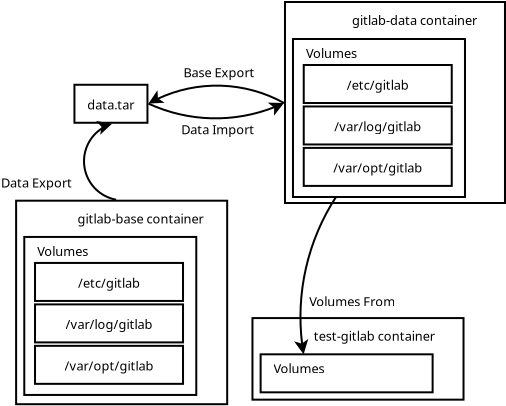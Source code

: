 <?xml version="1.0" encoding="UTF-8"?>
<dia:diagram xmlns:dia="http://www.lysator.liu.se/~alla/dia/">
  <dia:layer name="Background" visible="true" active="true">
    <dia:object type="Standard - Text" version="1" id="O0">
      <dia:attribute name="obj_pos">
        <dia:point val="42.981,-1.088"/>
      </dia:attribute>
      <dia:attribute name="obj_bb">
        <dia:rectangle val="42.981,-1.683;42.981,-0.938"/>
      </dia:attribute>
      <dia:attribute name="text">
        <dia:composite type="text">
          <dia:attribute name="string">
            <dia:string>##</dia:string>
          </dia:attribute>
          <dia:attribute name="font">
            <dia:font family="sans" style="0" name="Helvetica"/>
          </dia:attribute>
          <dia:attribute name="height">
            <dia:real val="0.8"/>
          </dia:attribute>
          <dia:attribute name="pos">
            <dia:point val="42.981,-1.088"/>
          </dia:attribute>
          <dia:attribute name="color">
            <dia:color val="#000000"/>
          </dia:attribute>
          <dia:attribute name="alignment">
            <dia:enum val="0"/>
          </dia:attribute>
        </dia:composite>
      </dia:attribute>
      <dia:attribute name="valign">
        <dia:enum val="3"/>
      </dia:attribute>
      <dia:connections>
        <dia:connection handle="0" to="O7" connection="16"/>
      </dia:connections>
    </dia:object>
    <dia:object type="Flowchart - Box" version="0" id="O1">
      <dia:attribute name="obj_pos">
        <dia:point val="27.754,-2.75"/>
      </dia:attribute>
      <dia:attribute name="obj_bb">
        <dia:rectangle val="27.704,-2.8;31.454,-0.8"/>
      </dia:attribute>
      <dia:attribute name="elem_corner">
        <dia:point val="27.754,-2.75"/>
      </dia:attribute>
      <dia:attribute name="elem_width">
        <dia:real val="3.65"/>
      </dia:attribute>
      <dia:attribute name="elem_height">
        <dia:real val="1.9"/>
      </dia:attribute>
      <dia:attribute name="show_background">
        <dia:boolean val="true"/>
      </dia:attribute>
      <dia:attribute name="padding">
        <dia:real val="0.5"/>
      </dia:attribute>
      <dia:attribute name="text">
        <dia:composite type="text">
          <dia:attribute name="string">
            <dia:string>#data.tar#</dia:string>
          </dia:attribute>
          <dia:attribute name="font">
            <dia:font family="sans" style="0" name="Helvetica"/>
          </dia:attribute>
          <dia:attribute name="height">
            <dia:real val="0.8"/>
          </dia:attribute>
          <dia:attribute name="pos">
            <dia:point val="29.579,-1.605"/>
          </dia:attribute>
          <dia:attribute name="color">
            <dia:color val="#000000"/>
          </dia:attribute>
          <dia:attribute name="alignment">
            <dia:enum val="1"/>
          </dia:attribute>
        </dia:composite>
      </dia:attribute>
    </dia:object>
    <dia:object type="Standard - Text" version="1" id="O2">
      <dia:attribute name="obj_pos">
        <dia:point val="33.1,-0.277"/>
      </dia:attribute>
      <dia:attribute name="obj_bb">
        <dia:rectangle val="33.1,-0.872;36.955,-0.127"/>
      </dia:attribute>
      <dia:attribute name="text">
        <dia:composite type="text">
          <dia:attribute name="string">
            <dia:string>#Data Import#</dia:string>
          </dia:attribute>
          <dia:attribute name="font">
            <dia:font family="sans" style="0" name="Helvetica"/>
          </dia:attribute>
          <dia:attribute name="height">
            <dia:real val="0.8"/>
          </dia:attribute>
          <dia:attribute name="pos">
            <dia:point val="33.1,-0.277"/>
          </dia:attribute>
          <dia:attribute name="color">
            <dia:color val="#000000"/>
          </dia:attribute>
          <dia:attribute name="alignment">
            <dia:enum val="0"/>
          </dia:attribute>
        </dia:composite>
      </dia:attribute>
      <dia:attribute name="valign">
        <dia:enum val="3"/>
      </dia:attribute>
    </dia:object>
    <dia:object type="Standard - Text" version="1" id="O3">
      <dia:attribute name="obj_pos">
        <dia:point val="24.082,2.386"/>
      </dia:attribute>
      <dia:attribute name="obj_bb">
        <dia:rectangle val="24.082,1.791;27.909,2.536"/>
      </dia:attribute>
      <dia:attribute name="text">
        <dia:composite type="text">
          <dia:attribute name="string">
            <dia:string>#Data Export#</dia:string>
          </dia:attribute>
          <dia:attribute name="font">
            <dia:font family="sans" style="0" name="Helvetica"/>
          </dia:attribute>
          <dia:attribute name="height">
            <dia:real val="0.8"/>
          </dia:attribute>
          <dia:attribute name="pos">
            <dia:point val="24.082,2.386"/>
          </dia:attribute>
          <dia:attribute name="color">
            <dia:color val="#000000"/>
          </dia:attribute>
          <dia:attribute name="alignment">
            <dia:enum val="0"/>
          </dia:attribute>
        </dia:composite>
      </dia:attribute>
      <dia:attribute name="valign">
        <dia:enum val="3"/>
      </dia:attribute>
    </dia:object>
    <dia:object type="Standard - Text" version="1" id="O4">
      <dia:attribute name="obj_pos">
        <dia:point val="33.204,-3.129"/>
      </dia:attribute>
      <dia:attribute name="obj_bb">
        <dia:rectangle val="33.204,-3.724;37.064,-2.979"/>
      </dia:attribute>
      <dia:attribute name="text">
        <dia:composite type="text">
          <dia:attribute name="string">
            <dia:string>#Base Export#</dia:string>
          </dia:attribute>
          <dia:attribute name="font">
            <dia:font family="sans" style="0" name="Helvetica"/>
          </dia:attribute>
          <dia:attribute name="height">
            <dia:real val="0.8"/>
          </dia:attribute>
          <dia:attribute name="pos">
            <dia:point val="33.204,-3.129"/>
          </dia:attribute>
          <dia:attribute name="color">
            <dia:color val="#000000"/>
          </dia:attribute>
          <dia:attribute name="alignment">
            <dia:enum val="0"/>
          </dia:attribute>
        </dia:composite>
      </dia:attribute>
      <dia:attribute name="valign">
        <dia:enum val="3"/>
      </dia:attribute>
    </dia:object>
    <dia:group>
      <dia:object type="Flowchart - Box" version="0" id="O5">
        <dia:attribute name="obj_pos">
          <dia:point val="38.281,-6.888"/>
        </dia:attribute>
        <dia:attribute name="obj_bb">
          <dia:rectangle val="38.231,-6.938;49.331,3.212"/>
        </dia:attribute>
        <dia:attribute name="elem_corner">
          <dia:point val="38.281,-6.888"/>
        </dia:attribute>
        <dia:attribute name="elem_width">
          <dia:real val="11.0"/>
        </dia:attribute>
        <dia:attribute name="elem_height">
          <dia:real val="10.05"/>
        </dia:attribute>
        <dia:attribute name="show_background">
          <dia:boolean val="true"/>
        </dia:attribute>
        <dia:attribute name="padding">
          <dia:real val="0.5"/>
        </dia:attribute>
        <dia:attribute name="text">
          <dia:composite type="text">
            <dia:attribute name="string">
              <dia:string>##</dia:string>
            </dia:attribute>
            <dia:attribute name="font">
              <dia:font family="sans" style="0" name="Helvetica"/>
            </dia:attribute>
            <dia:attribute name="height">
              <dia:real val="0.8"/>
            </dia:attribute>
            <dia:attribute name="pos">
              <dia:point val="43.781,-1.668"/>
            </dia:attribute>
            <dia:attribute name="color">
              <dia:color val="#000000"/>
            </dia:attribute>
            <dia:attribute name="alignment">
              <dia:enum val="1"/>
            </dia:attribute>
          </dia:composite>
        </dia:attribute>
      </dia:object>
      <dia:object type="Standard - Text" version="1" id="O6">
        <dia:attribute name="obj_pos">
          <dia:point val="41.631,-5.738"/>
        </dia:attribute>
        <dia:attribute name="obj_bb">
          <dia:rectangle val="41.631,-6.333;48.351,-5.588"/>
        </dia:attribute>
        <dia:attribute name="text">
          <dia:composite type="text">
            <dia:attribute name="string">
              <dia:string>#gitlab-data container#</dia:string>
            </dia:attribute>
            <dia:attribute name="font">
              <dia:font family="sans" style="0" name="Helvetica"/>
            </dia:attribute>
            <dia:attribute name="height">
              <dia:real val="0.8"/>
            </dia:attribute>
            <dia:attribute name="pos">
              <dia:point val="41.631,-5.738"/>
            </dia:attribute>
            <dia:attribute name="color">
              <dia:color val="#000000"/>
            </dia:attribute>
            <dia:attribute name="alignment">
              <dia:enum val="0"/>
            </dia:attribute>
          </dia:composite>
        </dia:attribute>
        <dia:attribute name="valign">
          <dia:enum val="3"/>
        </dia:attribute>
      </dia:object>
      <dia:group>
        <dia:object type="Flowchart - Box" version="0" id="O7">
          <dia:attribute name="obj_pos">
            <dia:point val="38.681,-5.038"/>
          </dia:attribute>
          <dia:attribute name="obj_bb">
            <dia:rectangle val="38.631,-5.088;47.331,2.912"/>
          </dia:attribute>
          <dia:attribute name="elem_corner">
            <dia:point val="38.681,-5.038"/>
          </dia:attribute>
          <dia:attribute name="elem_width">
            <dia:real val="8.6"/>
          </dia:attribute>
          <dia:attribute name="elem_height">
            <dia:real val="7.9"/>
          </dia:attribute>
          <dia:attribute name="show_background">
            <dia:boolean val="true"/>
          </dia:attribute>
          <dia:attribute name="padding">
            <dia:real val="0.5"/>
          </dia:attribute>
          <dia:attribute name="text">
            <dia:composite type="text">
              <dia:attribute name="string">
                <dia:string>##</dia:string>
              </dia:attribute>
              <dia:attribute name="font">
                <dia:font family="sans" style="0" name="Helvetica"/>
              </dia:attribute>
              <dia:attribute name="height">
                <dia:real val="0.8"/>
              </dia:attribute>
              <dia:attribute name="pos">
                <dia:point val="42.981,-0.893"/>
              </dia:attribute>
              <dia:attribute name="color">
                <dia:color val="#000000"/>
              </dia:attribute>
              <dia:attribute name="alignment">
                <dia:enum val="1"/>
              </dia:attribute>
            </dia:composite>
          </dia:attribute>
        </dia:object>
        <dia:group>
          <dia:object type="Flowchart - Box" version="0" id="O8">
            <dia:attribute name="obj_pos">
              <dia:point val="39.219,-3.738"/>
            </dia:attribute>
            <dia:attribute name="obj_bb">
              <dia:rectangle val="39.169,-3.788;46.669,-1.788"/>
            </dia:attribute>
            <dia:attribute name="elem_corner">
              <dia:point val="39.219,-3.738"/>
            </dia:attribute>
            <dia:attribute name="elem_width">
              <dia:real val="7.4"/>
            </dia:attribute>
            <dia:attribute name="elem_height">
              <dia:real val="1.9"/>
            </dia:attribute>
            <dia:attribute name="show_background">
              <dia:boolean val="true"/>
            </dia:attribute>
            <dia:attribute name="padding">
              <dia:real val="0.5"/>
            </dia:attribute>
            <dia:attribute name="text">
              <dia:composite type="text">
                <dia:attribute name="string">
                  <dia:string>#/etc/gitlab#</dia:string>
                </dia:attribute>
                <dia:attribute name="font">
                  <dia:font family="sans" style="0" name="Helvetica"/>
                </dia:attribute>
                <dia:attribute name="height">
                  <dia:real val="0.8"/>
                </dia:attribute>
                <dia:attribute name="pos">
                  <dia:point val="42.919,-2.593"/>
                </dia:attribute>
                <dia:attribute name="color">
                  <dia:color val="#000000"/>
                </dia:attribute>
                <dia:attribute name="alignment">
                  <dia:enum val="1"/>
                </dia:attribute>
              </dia:composite>
            </dia:attribute>
          </dia:object>
          <dia:object type="Flowchart - Box" version="0" id="O9">
            <dia:attribute name="obj_pos">
              <dia:point val="39.219,0.407"/>
            </dia:attribute>
            <dia:attribute name="obj_bb">
              <dia:rectangle val="39.169,0.357;46.669,2.357"/>
            </dia:attribute>
            <dia:attribute name="elem_corner">
              <dia:point val="39.219,0.407"/>
            </dia:attribute>
            <dia:attribute name="elem_width">
              <dia:real val="7.4"/>
            </dia:attribute>
            <dia:attribute name="elem_height">
              <dia:real val="1.9"/>
            </dia:attribute>
            <dia:attribute name="show_background">
              <dia:boolean val="true"/>
            </dia:attribute>
            <dia:attribute name="padding">
              <dia:real val="0.5"/>
            </dia:attribute>
            <dia:attribute name="text">
              <dia:composite type="text">
                <dia:attribute name="string">
                  <dia:string>#/var/opt/gitlab#</dia:string>
                </dia:attribute>
                <dia:attribute name="font">
                  <dia:font family="sans" style="0" name="Helvetica"/>
                </dia:attribute>
                <dia:attribute name="height">
                  <dia:real val="0.8"/>
                </dia:attribute>
                <dia:attribute name="pos">
                  <dia:point val="42.919,1.552"/>
                </dia:attribute>
                <dia:attribute name="color">
                  <dia:color val="#000000"/>
                </dia:attribute>
                <dia:attribute name="alignment">
                  <dia:enum val="1"/>
                </dia:attribute>
              </dia:composite>
            </dia:attribute>
          </dia:object>
          <dia:object type="Flowchart - Box" version="0" id="O10">
            <dia:attribute name="obj_pos">
              <dia:point val="39.219,-1.665"/>
            </dia:attribute>
            <dia:attribute name="obj_bb">
              <dia:rectangle val="39.169,-1.715;46.669,0.285"/>
            </dia:attribute>
            <dia:attribute name="elem_corner">
              <dia:point val="39.219,-1.665"/>
            </dia:attribute>
            <dia:attribute name="elem_width">
              <dia:real val="7.4"/>
            </dia:attribute>
            <dia:attribute name="elem_height">
              <dia:real val="1.9"/>
            </dia:attribute>
            <dia:attribute name="show_background">
              <dia:boolean val="true"/>
            </dia:attribute>
            <dia:attribute name="padding">
              <dia:real val="0.5"/>
            </dia:attribute>
            <dia:attribute name="text">
              <dia:composite type="text">
                <dia:attribute name="string">
                  <dia:string>#/var/log/gitlab#</dia:string>
                </dia:attribute>
                <dia:attribute name="font">
                  <dia:font family="sans" style="0" name="Helvetica"/>
                </dia:attribute>
                <dia:attribute name="height">
                  <dia:real val="0.8"/>
                </dia:attribute>
                <dia:attribute name="pos">
                  <dia:point val="42.919,-0.52"/>
                </dia:attribute>
                <dia:attribute name="color">
                  <dia:color val="#000000"/>
                </dia:attribute>
                <dia:attribute name="alignment">
                  <dia:enum val="1"/>
                </dia:attribute>
              </dia:composite>
            </dia:attribute>
          </dia:object>
        </dia:group>
        <dia:object type="Standard - Text" version="1" id="O11">
          <dia:attribute name="obj_pos">
            <dia:point val="39.331,-4.088"/>
          </dia:attribute>
          <dia:attribute name="obj_bb">
            <dia:rectangle val="39.331,-4.683;42.044,-3.938"/>
          </dia:attribute>
          <dia:attribute name="text">
            <dia:composite type="text">
              <dia:attribute name="string">
                <dia:string>#Volumes#</dia:string>
              </dia:attribute>
              <dia:attribute name="font">
                <dia:font family="sans" style="0" name="Helvetica"/>
              </dia:attribute>
              <dia:attribute name="height">
                <dia:real val="0.8"/>
              </dia:attribute>
              <dia:attribute name="pos">
                <dia:point val="39.331,-4.088"/>
              </dia:attribute>
              <dia:attribute name="color">
                <dia:color val="#000000"/>
              </dia:attribute>
              <dia:attribute name="alignment">
                <dia:enum val="0"/>
              </dia:attribute>
            </dia:composite>
          </dia:attribute>
          <dia:attribute name="valign">
            <dia:enum val="3"/>
          </dia:attribute>
        </dia:object>
      </dia:group>
    </dia:group>
    <dia:object type="Standard - Arc" version="0" id="O12">
      <dia:attribute name="obj_pos">
        <dia:point val="29.579,-1.8"/>
      </dia:attribute>
      <dia:attribute name="obj_bb">
        <dia:rectangle val="29.529,-2.061;43.831,-1.028"/>
      </dia:attribute>
      <dia:attribute name="conn_endpoints">
        <dia:point val="29.579,-1.8"/>
        <dia:point val="43.781,-1.863"/>
      </dia:attribute>
      <dia:attribute name="curve_distance">
        <dia:real val="0.753"/>
      </dia:attribute>
      <dia:attribute name="line_width">
        <dia:real val="0.1"/>
      </dia:attribute>
      <dia:attribute name="end_arrow">
        <dia:enum val="22"/>
      </dia:attribute>
      <dia:attribute name="end_arrow_length">
        <dia:real val="0.5"/>
      </dia:attribute>
      <dia:attribute name="end_arrow_width">
        <dia:real val="0.5"/>
      </dia:attribute>
      <dia:connections>
        <dia:connection handle="0" to="O1" connection="16"/>
        <dia:connection handle="1" to="O5" connection="16"/>
      </dia:connections>
    </dia:object>
    <dia:object type="Standard - Arc" version="0" id="O13">
      <dia:attribute name="obj_pos">
        <dia:point val="43.781,-1.863"/>
      </dia:attribute>
      <dia:attribute name="obj_bb">
        <dia:rectangle val="29.529,-2.765;43.831,-1.63"/>
      </dia:attribute>
      <dia:attribute name="conn_endpoints">
        <dia:point val="43.781,-1.863"/>
        <dia:point val="29.579,-1.8"/>
      </dia:attribute>
      <dia:attribute name="curve_distance">
        <dia:real val="0.883"/>
      </dia:attribute>
      <dia:attribute name="end_arrow">
        <dia:enum val="22"/>
      </dia:attribute>
      <dia:attribute name="end_arrow_length">
        <dia:real val="0.5"/>
      </dia:attribute>
      <dia:attribute name="end_arrow_width">
        <dia:real val="0.5"/>
      </dia:attribute>
      <dia:connections>
        <dia:connection handle="0" to="O5" connection="16"/>
        <dia:connection handle="1" to="O1" connection="16"/>
      </dia:connections>
    </dia:object>
    <dia:group>
      <dia:object type="Flowchart - Box" version="0" id="O14">
        <dia:attribute name="obj_pos">
          <dia:point val="24.838,3.047"/>
        </dia:attribute>
        <dia:attribute name="obj_bb">
          <dia:rectangle val="24.788,2.997;35.441,13.272"/>
        </dia:attribute>
        <dia:attribute name="elem_corner">
          <dia:point val="24.838,3.047"/>
        </dia:attribute>
        <dia:attribute name="elem_width">
          <dia:real val="10.553"/>
        </dia:attribute>
        <dia:attribute name="elem_height">
          <dia:real val="10.175"/>
        </dia:attribute>
        <dia:attribute name="show_background">
          <dia:boolean val="true"/>
        </dia:attribute>
        <dia:attribute name="padding">
          <dia:real val="0.5"/>
        </dia:attribute>
        <dia:attribute name="text">
          <dia:composite type="text">
            <dia:attribute name="string">
              <dia:string>##</dia:string>
            </dia:attribute>
            <dia:attribute name="font">
              <dia:font family="sans" style="0" name="Helvetica"/>
            </dia:attribute>
            <dia:attribute name="height">
              <dia:real val="0.8"/>
            </dia:attribute>
            <dia:attribute name="pos">
              <dia:point val="30.115,8.33"/>
            </dia:attribute>
            <dia:attribute name="color">
              <dia:color val="#000000"/>
            </dia:attribute>
            <dia:attribute name="alignment">
              <dia:enum val="1"/>
            </dia:attribute>
          </dia:composite>
        </dia:attribute>
      </dia:object>
      <dia:object type="Standard - Text" version="1" id="O15">
        <dia:attribute name="obj_pos">
          <dia:point val="27.908,4.183"/>
        </dia:attribute>
        <dia:attribute name="obj_bb">
          <dia:rectangle val="27.908,3.588;34.713,4.333"/>
        </dia:attribute>
        <dia:attribute name="text">
          <dia:composite type="text">
            <dia:attribute name="string">
              <dia:string>#gitlab-base container#</dia:string>
            </dia:attribute>
            <dia:attribute name="font">
              <dia:font family="sans" style="0" name="Helvetica"/>
            </dia:attribute>
            <dia:attribute name="height">
              <dia:real val="0.8"/>
            </dia:attribute>
            <dia:attribute name="pos">
              <dia:point val="27.908,4.183"/>
            </dia:attribute>
            <dia:attribute name="color">
              <dia:color val="#000000"/>
            </dia:attribute>
            <dia:attribute name="alignment">
              <dia:enum val="0"/>
            </dia:attribute>
          </dia:composite>
        </dia:attribute>
        <dia:attribute name="valign">
          <dia:enum val="3"/>
        </dia:attribute>
      </dia:object>
      <dia:group>
        <dia:object type="Flowchart - Box" version="0" id="O16">
          <dia:attribute name="obj_pos">
            <dia:point val="25.246,4.859"/>
          </dia:attribute>
          <dia:attribute name="obj_bb">
            <dia:rectangle val="25.196,4.809;33.896,12.809"/>
          </dia:attribute>
          <dia:attribute name="elem_corner">
            <dia:point val="25.246,4.859"/>
          </dia:attribute>
          <dia:attribute name="elem_width">
            <dia:real val="8.6"/>
          </dia:attribute>
          <dia:attribute name="elem_height">
            <dia:real val="7.9"/>
          </dia:attribute>
          <dia:attribute name="show_background">
            <dia:boolean val="true"/>
          </dia:attribute>
          <dia:attribute name="padding">
            <dia:real val="0.5"/>
          </dia:attribute>
          <dia:attribute name="text">
            <dia:composite type="text">
              <dia:attribute name="string">
                <dia:string>##</dia:string>
              </dia:attribute>
              <dia:attribute name="font">
                <dia:font family="sans" style="0" name="Helvetica"/>
              </dia:attribute>
              <dia:attribute name="height">
                <dia:real val="0.8"/>
              </dia:attribute>
              <dia:attribute name="pos">
                <dia:point val="29.546,9.004"/>
              </dia:attribute>
              <dia:attribute name="color">
                <dia:color val="#000000"/>
              </dia:attribute>
              <dia:attribute name="alignment">
                <dia:enum val="1"/>
              </dia:attribute>
            </dia:composite>
          </dia:attribute>
        </dia:object>
        <dia:group>
          <dia:object type="Flowchart - Box" version="0" id="O17">
            <dia:attribute name="obj_pos">
              <dia:point val="25.783,6.159"/>
            </dia:attribute>
            <dia:attribute name="obj_bb">
              <dia:rectangle val="25.733,6.109;33.233,8.109"/>
            </dia:attribute>
            <dia:attribute name="elem_corner">
              <dia:point val="25.783,6.159"/>
            </dia:attribute>
            <dia:attribute name="elem_width">
              <dia:real val="7.4"/>
            </dia:attribute>
            <dia:attribute name="elem_height">
              <dia:real val="1.9"/>
            </dia:attribute>
            <dia:attribute name="show_background">
              <dia:boolean val="true"/>
            </dia:attribute>
            <dia:attribute name="padding">
              <dia:real val="0.5"/>
            </dia:attribute>
            <dia:attribute name="text">
              <dia:composite type="text">
                <dia:attribute name="string">
                  <dia:string>#/etc/gitlab#</dia:string>
                </dia:attribute>
                <dia:attribute name="font">
                  <dia:font family="sans" style="0" name="Helvetica"/>
                </dia:attribute>
                <dia:attribute name="height">
                  <dia:real val="0.8"/>
                </dia:attribute>
                <dia:attribute name="pos">
                  <dia:point val="29.483,7.304"/>
                </dia:attribute>
                <dia:attribute name="color">
                  <dia:color val="#000000"/>
                </dia:attribute>
                <dia:attribute name="alignment">
                  <dia:enum val="1"/>
                </dia:attribute>
              </dia:composite>
            </dia:attribute>
          </dia:object>
          <dia:object type="Flowchart - Box" version="0" id="O18">
            <dia:attribute name="obj_pos">
              <dia:point val="25.783,10.304"/>
            </dia:attribute>
            <dia:attribute name="obj_bb">
              <dia:rectangle val="25.733,10.254;33.233,12.254"/>
            </dia:attribute>
            <dia:attribute name="elem_corner">
              <dia:point val="25.783,10.304"/>
            </dia:attribute>
            <dia:attribute name="elem_width">
              <dia:real val="7.4"/>
            </dia:attribute>
            <dia:attribute name="elem_height">
              <dia:real val="1.9"/>
            </dia:attribute>
            <dia:attribute name="show_background">
              <dia:boolean val="true"/>
            </dia:attribute>
            <dia:attribute name="padding">
              <dia:real val="0.5"/>
            </dia:attribute>
            <dia:attribute name="text">
              <dia:composite type="text">
                <dia:attribute name="string">
                  <dia:string>#/var/opt/gitlab#</dia:string>
                </dia:attribute>
                <dia:attribute name="font">
                  <dia:font family="sans" style="0" name="Helvetica"/>
                </dia:attribute>
                <dia:attribute name="height">
                  <dia:real val="0.8"/>
                </dia:attribute>
                <dia:attribute name="pos">
                  <dia:point val="29.483,11.449"/>
                </dia:attribute>
                <dia:attribute name="color">
                  <dia:color val="#000000"/>
                </dia:attribute>
                <dia:attribute name="alignment">
                  <dia:enum val="1"/>
                </dia:attribute>
              </dia:composite>
            </dia:attribute>
          </dia:object>
          <dia:object type="Flowchart - Box" version="0" id="O19">
            <dia:attribute name="obj_pos">
              <dia:point val="25.783,8.232"/>
            </dia:attribute>
            <dia:attribute name="obj_bb">
              <dia:rectangle val="25.733,8.182;33.233,10.181"/>
            </dia:attribute>
            <dia:attribute name="elem_corner">
              <dia:point val="25.783,8.232"/>
            </dia:attribute>
            <dia:attribute name="elem_width">
              <dia:real val="7.4"/>
            </dia:attribute>
            <dia:attribute name="elem_height">
              <dia:real val="1.9"/>
            </dia:attribute>
            <dia:attribute name="show_background">
              <dia:boolean val="true"/>
            </dia:attribute>
            <dia:attribute name="padding">
              <dia:real val="0.5"/>
            </dia:attribute>
            <dia:attribute name="text">
              <dia:composite type="text">
                <dia:attribute name="string">
                  <dia:string>#/var/log/gitlab#</dia:string>
                </dia:attribute>
                <dia:attribute name="font">
                  <dia:font family="sans" style="0" name="Helvetica"/>
                </dia:attribute>
                <dia:attribute name="height">
                  <dia:real val="0.8"/>
                </dia:attribute>
                <dia:attribute name="pos">
                  <dia:point val="29.483,9.377"/>
                </dia:attribute>
                <dia:attribute name="color">
                  <dia:color val="#000000"/>
                </dia:attribute>
                <dia:attribute name="alignment">
                  <dia:enum val="1"/>
                </dia:attribute>
              </dia:composite>
            </dia:attribute>
          </dia:object>
        </dia:group>
        <dia:object type="Standard - Text" version="1" id="O20">
          <dia:attribute name="obj_pos">
            <dia:point val="25.896,5.809"/>
          </dia:attribute>
          <dia:attribute name="obj_bb">
            <dia:rectangle val="25.896,5.214;28.608,5.959"/>
          </dia:attribute>
          <dia:attribute name="text">
            <dia:composite type="text">
              <dia:attribute name="string">
                <dia:string>#Volumes#</dia:string>
              </dia:attribute>
              <dia:attribute name="font">
                <dia:font family="sans" style="0" name="Helvetica"/>
              </dia:attribute>
              <dia:attribute name="height">
                <dia:real val="0.8"/>
              </dia:attribute>
              <dia:attribute name="pos">
                <dia:point val="25.896,5.809"/>
              </dia:attribute>
              <dia:attribute name="color">
                <dia:color val="#000000"/>
              </dia:attribute>
              <dia:attribute name="alignment">
                <dia:enum val="0"/>
              </dia:attribute>
            </dia:composite>
          </dia:attribute>
          <dia:attribute name="valign">
            <dia:enum val="3"/>
          </dia:attribute>
        </dia:object>
      </dia:group>
    </dia:group>
    <dia:object type="Standard - Arc" version="0" id="O21">
      <dia:attribute name="obj_pos">
        <dia:point val="30.115,8.135"/>
      </dia:attribute>
      <dia:attribute name="obj_bb">
        <dia:rectangle val="28.284,-1.853;30.168,8.187"/>
      </dia:attribute>
      <dia:attribute name="conn_endpoints">
        <dia:point val="30.115,8.135"/>
        <dia:point val="29.579,-1.8"/>
      </dia:attribute>
      <dia:attribute name="curve_distance">
        <dia:real val="-1.502"/>
      </dia:attribute>
      <dia:attribute name="end_arrow">
        <dia:enum val="22"/>
      </dia:attribute>
      <dia:attribute name="end_arrow_length">
        <dia:real val="0.5"/>
      </dia:attribute>
      <dia:attribute name="end_arrow_width">
        <dia:real val="0.5"/>
      </dia:attribute>
      <dia:connections>
        <dia:connection handle="0" to="O14" connection="16"/>
        <dia:connection handle="1" to="O1" connection="16"/>
      </dia:connections>
    </dia:object>
    <dia:group>
      <dia:object type="Flowchart - Box" version="0" id="O22">
        <dia:attribute name="obj_pos">
          <dia:point val="36.655,8.916"/>
        </dia:attribute>
        <dia:attribute name="obj_bb">
          <dia:rectangle val="36.605,8.866;47.258,13.046"/>
        </dia:attribute>
        <dia:attribute name="elem_corner">
          <dia:point val="36.655,8.916"/>
        </dia:attribute>
        <dia:attribute name="elem_width">
          <dia:real val="10.553"/>
        </dia:attribute>
        <dia:attribute name="elem_height">
          <dia:real val="4.079"/>
        </dia:attribute>
        <dia:attribute name="border_width">
          <dia:real val="0.1"/>
        </dia:attribute>
        <dia:attribute name="show_background">
          <dia:boolean val="true"/>
        </dia:attribute>
        <dia:attribute name="padding">
          <dia:real val="0.5"/>
        </dia:attribute>
        <dia:attribute name="text">
          <dia:composite type="text">
            <dia:attribute name="string">
              <dia:string>##</dia:string>
            </dia:attribute>
            <dia:attribute name="font">
              <dia:font family="sans" style="0" name="Helvetica"/>
            </dia:attribute>
            <dia:attribute name="height">
              <dia:real val="0.8"/>
            </dia:attribute>
            <dia:attribute name="pos">
              <dia:point val="41.932,11.151"/>
            </dia:attribute>
            <dia:attribute name="color">
              <dia:color val="#000000"/>
            </dia:attribute>
            <dia:attribute name="alignment">
              <dia:enum val="1"/>
            </dia:attribute>
          </dia:composite>
        </dia:attribute>
      </dia:object>
      <dia:object type="Standard - Text" version="1" id="O23">
        <dia:attribute name="obj_pos">
          <dia:point val="39.724,10.052"/>
        </dia:attribute>
        <dia:attribute name="obj_bb">
          <dia:rectangle val="39.724,9.457;46.23,10.202"/>
        </dia:attribute>
        <dia:attribute name="text">
          <dia:composite type="text">
            <dia:attribute name="string">
              <dia:string>#test-gitlab container#</dia:string>
            </dia:attribute>
            <dia:attribute name="font">
              <dia:font family="sans" style="0" name="Helvetica"/>
            </dia:attribute>
            <dia:attribute name="height">
              <dia:real val="0.8"/>
            </dia:attribute>
            <dia:attribute name="pos">
              <dia:point val="39.724,10.052"/>
            </dia:attribute>
            <dia:attribute name="color">
              <dia:color val="#000000"/>
            </dia:attribute>
            <dia:attribute name="alignment">
              <dia:enum val="0"/>
            </dia:attribute>
          </dia:composite>
        </dia:attribute>
        <dia:attribute name="valign">
          <dia:enum val="3"/>
        </dia:attribute>
      </dia:object>
      <dia:object type="Flowchart - Box" version="0" id="O24">
        <dia:attribute name="obj_pos">
          <dia:point val="37.063,10.728"/>
        </dia:attribute>
        <dia:attribute name="obj_bb">
          <dia:rectangle val="37.013,10.678;45.713,12.678"/>
        </dia:attribute>
        <dia:attribute name="elem_corner">
          <dia:point val="37.063,10.728"/>
        </dia:attribute>
        <dia:attribute name="elem_width">
          <dia:real val="8.6"/>
        </dia:attribute>
        <dia:attribute name="elem_height">
          <dia:real val="1.9"/>
        </dia:attribute>
        <dia:attribute name="border_width">
          <dia:real val="0.1"/>
        </dia:attribute>
        <dia:attribute name="show_background">
          <dia:boolean val="true"/>
        </dia:attribute>
        <dia:attribute name="padding">
          <dia:real val="0.5"/>
        </dia:attribute>
        <dia:attribute name="text">
          <dia:composite type="text">
            <dia:attribute name="string">
              <dia:string>##</dia:string>
            </dia:attribute>
            <dia:attribute name="font">
              <dia:font family="sans" style="0" name="Helvetica"/>
            </dia:attribute>
            <dia:attribute name="height">
              <dia:real val="0.8"/>
            </dia:attribute>
            <dia:attribute name="pos">
              <dia:point val="41.363,11.873"/>
            </dia:attribute>
            <dia:attribute name="color">
              <dia:color val="#000000"/>
            </dia:attribute>
            <dia:attribute name="alignment">
              <dia:enum val="1"/>
            </dia:attribute>
          </dia:composite>
        </dia:attribute>
      </dia:object>
      <dia:object type="Standard - Text" version="1" id="O25">
        <dia:attribute name="obj_pos">
          <dia:point val="37.713,11.678"/>
        </dia:attribute>
        <dia:attribute name="obj_bb">
          <dia:rectangle val="37.713,11.083;40.425,11.828"/>
        </dia:attribute>
        <dia:attribute name="text">
          <dia:composite type="text">
            <dia:attribute name="string">
              <dia:string>#Volumes#</dia:string>
            </dia:attribute>
            <dia:attribute name="font">
              <dia:font family="sans" style="0" name="Helvetica"/>
            </dia:attribute>
            <dia:attribute name="height">
              <dia:real val="0.8"/>
            </dia:attribute>
            <dia:attribute name="pos">
              <dia:point val="37.713,11.678"/>
            </dia:attribute>
            <dia:attribute name="color">
              <dia:color val="#000000"/>
            </dia:attribute>
            <dia:attribute name="alignment">
              <dia:enum val="0"/>
            </dia:attribute>
          </dia:composite>
        </dia:attribute>
        <dia:attribute name="valign">
          <dia:enum val="3"/>
        </dia:attribute>
      </dia:object>
    </dia:group>
    <dia:object type="Standard - Arc" version="0" id="O26">
      <dia:attribute name="obj_pos">
        <dia:point val="40.831,2.862"/>
      </dia:attribute>
      <dia:attribute name="obj_bb">
        <dia:rectangle val="38.734,2.803;40.89,10.787"/>
      </dia:attribute>
      <dia:attribute name="conn_endpoints">
        <dia:point val="40.831,2.862"/>
        <dia:point val="39.213,10.728"/>
      </dia:attribute>
      <dia:attribute name="curve_distance">
        <dia:real val="0.757"/>
      </dia:attribute>
      <dia:attribute name="end_arrow">
        <dia:enum val="22"/>
      </dia:attribute>
      <dia:attribute name="end_arrow_length">
        <dia:real val="0.5"/>
      </dia:attribute>
      <dia:attribute name="end_arrow_width">
        <dia:real val="0.5"/>
      </dia:attribute>
      <dia:connections>
        <dia:connection handle="0" to="O7" connection="12"/>
        <dia:connection handle="1" to="O24" connection="1"/>
      </dia:connections>
    </dia:object>
    <dia:object type="Standard - Text" version="1" id="O27">
      <dia:attribute name="obj_pos">
        <dia:point val="39.493,8.33"/>
      </dia:attribute>
      <dia:attribute name="obj_bb">
        <dia:rectangle val="39.493,7.735;43.99,8.48"/>
      </dia:attribute>
      <dia:attribute name="text">
        <dia:composite type="text">
          <dia:attribute name="string">
            <dia:string>#Volumes From#</dia:string>
          </dia:attribute>
          <dia:attribute name="font">
            <dia:font family="sans" style="0" name="Helvetica"/>
          </dia:attribute>
          <dia:attribute name="height">
            <dia:real val="0.8"/>
          </dia:attribute>
          <dia:attribute name="pos">
            <dia:point val="39.493,8.33"/>
          </dia:attribute>
          <dia:attribute name="color">
            <dia:color val="#000000"/>
          </dia:attribute>
          <dia:attribute name="alignment">
            <dia:enum val="0"/>
          </dia:attribute>
        </dia:composite>
      </dia:attribute>
      <dia:attribute name="valign">
        <dia:enum val="3"/>
      </dia:attribute>
    </dia:object>
  </dia:layer>
</dia:diagram>
